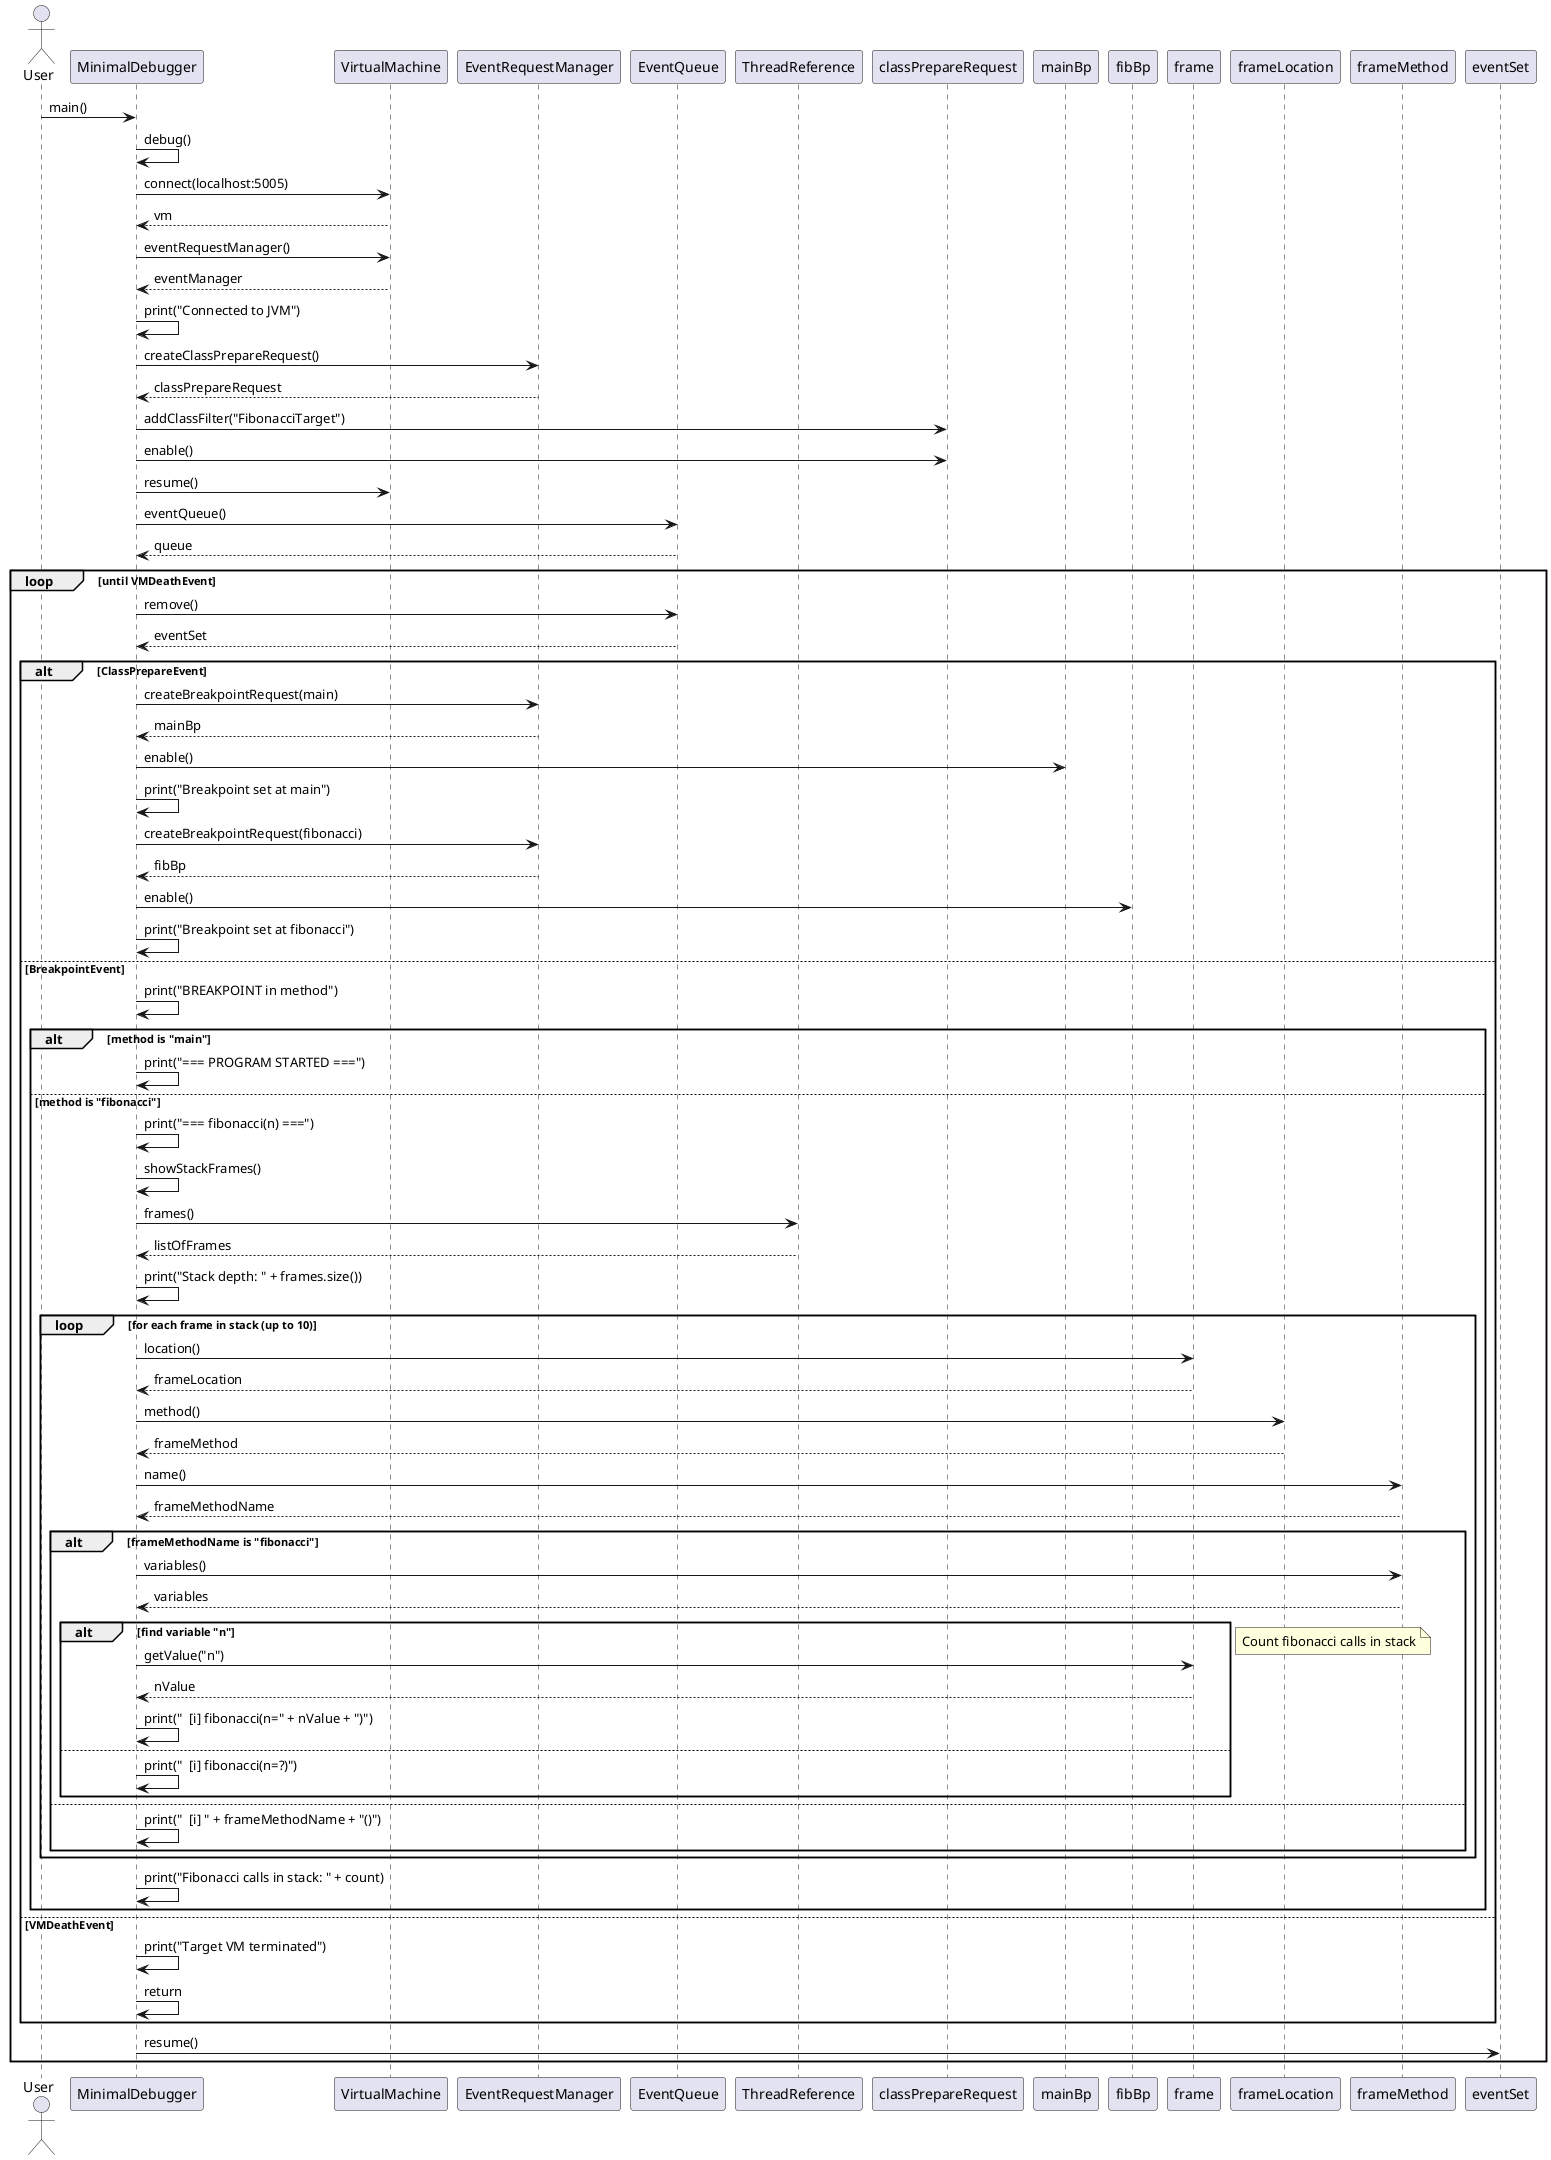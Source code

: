 @startuml
actor User
participant "MinimalDebugger" as Debugger
participant "VirtualMachine" as VM
participant "EventRequestManager" as ERM
participant "EventQueue" as Queue
participant "ThreadReference" as Thread

User -> Debugger: main()
Debugger -> Debugger: debug()

' Підключення до JVM
Debugger -> VM: connect(localhost:5005)
VM --> Debugger: vm
Debugger -> VM: eventRequestManager()
VM --> Debugger: eventManager
Debugger -> Debugger: print("Connected to JVM")

' Встановлення брейкпойнтів
Debugger -> ERM: createClassPrepareRequest()
ERM --> Debugger: classPrepareRequest
Debugger -> classPrepareRequest: addClassFilter("FibonacciTarget")
Debugger -> classPrepareRequest: enable()

' Запуск програми
Debugger -> VM: resume()

' Обробка подій
Debugger -> Queue: eventQueue()
Queue --> Debugger: queue
loop until VMDeathEvent
    Debugger -> Queue: remove()
    Queue --> Debugger: eventSet
    alt ClassPrepareEvent
        Debugger -> ERM: createBreakpointRequest(main)
        ERM --> Debugger: mainBp
        Debugger -> mainBp: enable()
        Debugger -> Debugger: print("Breakpoint set at main")
        
        Debugger -> ERM: createBreakpointRequest(fibonacci)
        ERM --> Debugger: fibBp
        Debugger -> fibBp: enable()
        Debugger -> Debugger: print("Breakpoint set at fibonacci")
        
    else BreakpointEvent
        Debugger -> Debugger: print("BREAKPOINT in method")
        alt method is "main"
            Debugger -> Debugger: print("=== PROGRAM STARTED ===")
        else method is "fibonacci"
            Debugger -> Debugger: print("=== fibonacci(n) ===")
            Debugger -> Debugger: showStackFrames()
            
            ' Деталі шаряння по стеку
            Debugger -> Thread: frames()
            Thread --> Debugger: listOfFrames
            Debugger -> Debugger: print("Stack depth: " + frames.size())
            
            loop for each frame in stack (up to 10)
                Debugger -> frame: location()
                frame --> Debugger: frameLocation
                Debugger -> frameLocation: method()
                frameLocation --> Debugger: frameMethod
                Debugger -> frameMethod: name()
                frameMethod --> Debugger: frameMethodName
                
                alt frameMethodName is "fibonacci"
                    Debugger -> frameMethod: variables()
                    frameMethod --> Debugger: variables
                    alt find variable "n"
                        Debugger -> frame: getValue("n")
                        frame --> Debugger: nValue
                        Debugger -> Debugger: print("  [i] fibonacci(n=" + nValue + ")")
                    else
                        Debugger -> Debugger: print("  [i] fibonacci(n=?)")
                    end alt
                    note right: Count fibonacci calls in stack
                else
                    Debugger -> Debugger: print("  [i] " + frameMethodName + "()")
                end alt
            end loop
            Debugger -> Debugger: print("Fibonacci calls in stack: " + count)
            
        end alt
    else VMDeathEvent
        Debugger -> Debugger: print("Target VM terminated")
        Debugger -> Debugger: return
    end alt
    Debugger -> eventSet: resume()
end loop

@enduml